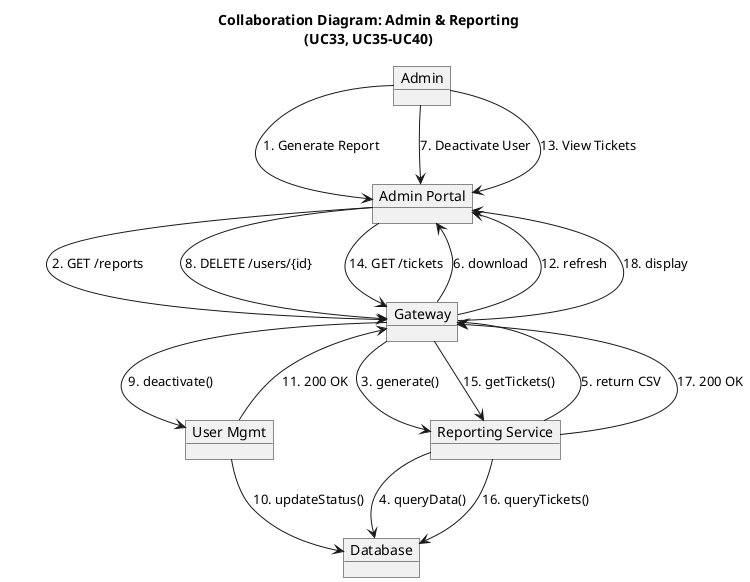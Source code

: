 @startuml CollaborationDiagram_Admin

title "Collaboration Diagram: Admin & Reporting\n(UC33, UC35–UC40)"

' Define system components
object Admin
object "Admin Portal" as Portal
object Gateway
object "User Mgmt" as UserService
object "Reporting Service" as ReportService
object Database

' UC33 - Generate Report
Admin --> Portal : 1. Generate Report
Portal --> Gateway : 2. GET /reports
Gateway --> ReportService : 3. generate()
ReportService --> Database : 4. queryData()
ReportService --> Gateway : 5. return CSV
Gateway --> Portal : 6. download

' UC36 - Deactivate User
Admin --> Portal : 7. Deactivate User
Portal --> Gateway : 8. DELETE /users/{id}
Gateway --> UserService : 9. deactivate()
UserService --> Database : 10. updateStatus()
UserService --> Gateway : 11. 200 OK
Gateway --> Portal : 12. refresh

' UC38 & UC40 - View Tickets
Admin --> Portal : 13. View Tickets
Portal --> Gateway : 14. GET /tickets
Gateway --> ReportService : 15. getTickets()
ReportService --> Database : 16. queryTickets()
ReportService --> Gateway : 17. 200 OK
Gateway --> Portal : 18. display

@enduml
